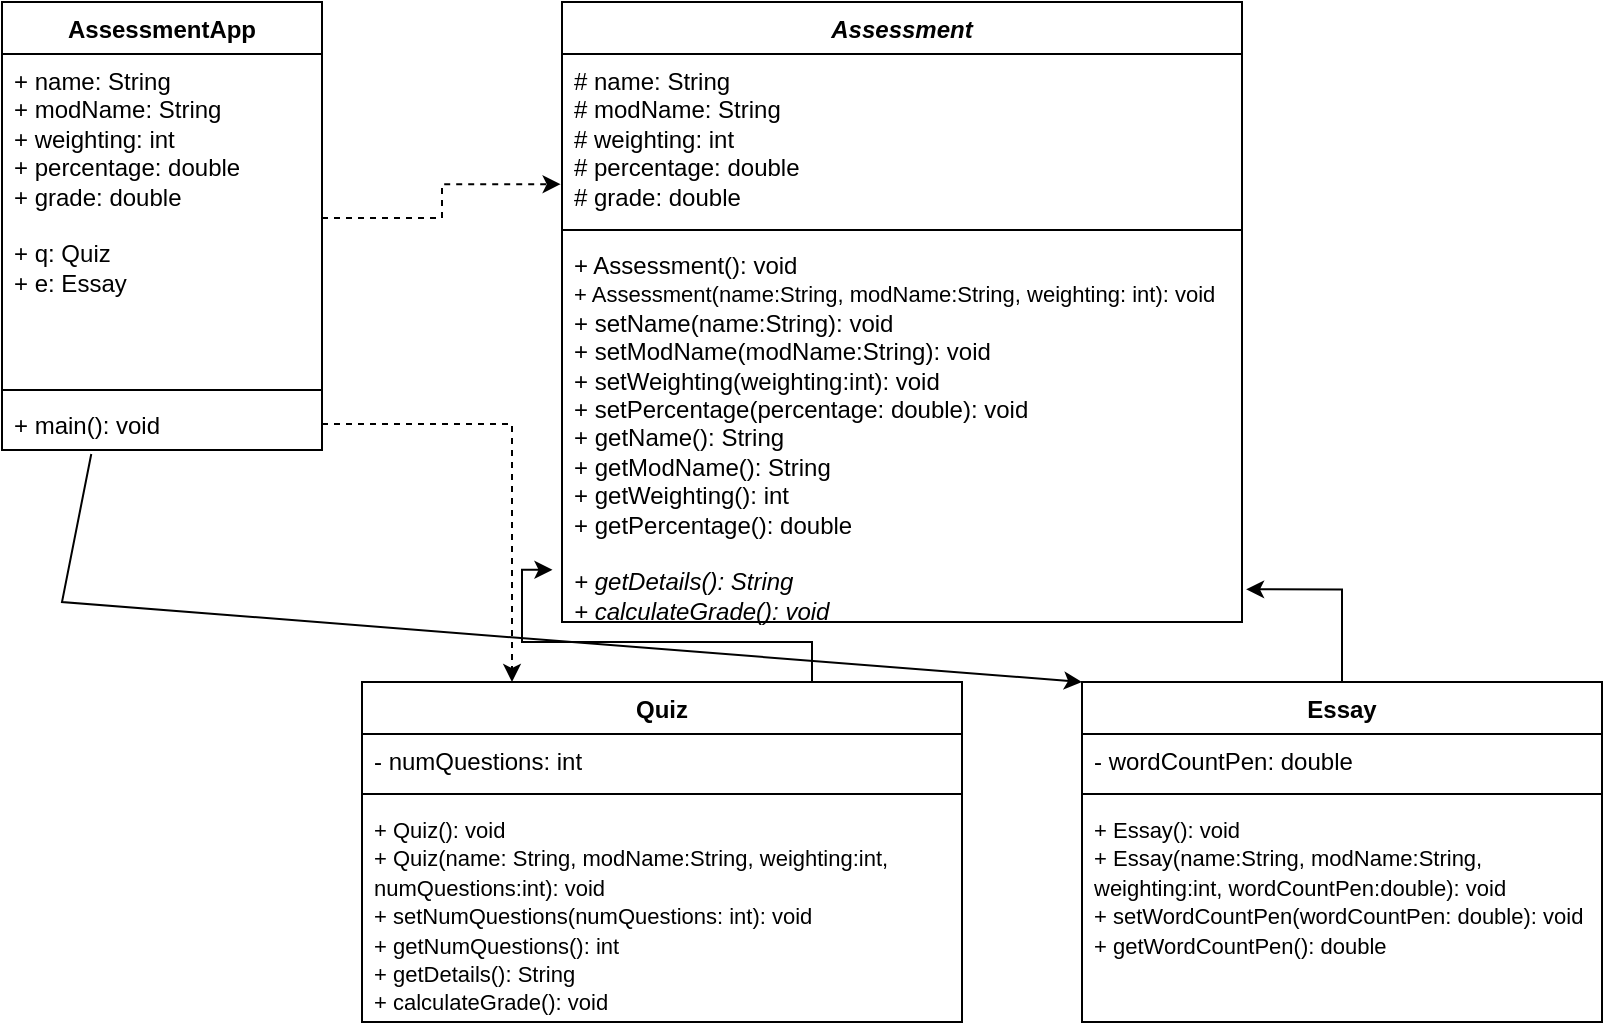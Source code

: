 <mxfile version="21.5.0" type="onedrive">
  <diagram name="Page-1" id="8rugiLjfDRnu3jPydyFZ">
    <mxGraphModel grid="1" page="1" gridSize="10" guides="1" tooltips="1" connect="1" arrows="1" fold="1" pageScale="1" pageWidth="850" pageHeight="1100" math="0" shadow="0">
      <root>
        <mxCell id="0" />
        <mxCell id="1" parent="0" />
        <mxCell id="1QmQiEbpM_gbv2eP7rU6-1" value="AssessmentApp" style="swimlane;fontStyle=1;align=center;verticalAlign=top;childLayout=stackLayout;horizontal=1;startSize=26;horizontalStack=0;resizeParent=1;resizeParentMax=0;resizeLast=0;collapsible=1;marginBottom=0;whiteSpace=wrap;html=1;" vertex="1" parent="1">
          <mxGeometry x="20" y="20" width="160" height="224" as="geometry" />
        </mxCell>
        <mxCell id="1QmQiEbpM_gbv2eP7rU6-2" value="+ name: String&lt;br&gt;+ modName: String&lt;br&gt;+ weighting: int&lt;br&gt;+ percentage: double&lt;br&gt;+ grade: double&lt;br&gt;&lt;br&gt;+ q: Quiz&lt;br&gt;+ e: Essay" style="text;strokeColor=none;fillColor=none;align=left;verticalAlign=top;spacingLeft=4;spacingRight=4;overflow=hidden;rotatable=0;points=[[0,0.5],[1,0.5]];portConstraint=eastwest;whiteSpace=wrap;html=1;" vertex="1" parent="1QmQiEbpM_gbv2eP7rU6-1">
          <mxGeometry y="26" width="160" height="164" as="geometry" />
        </mxCell>
        <mxCell id="1QmQiEbpM_gbv2eP7rU6-3" value="" style="line;strokeWidth=1;fillColor=none;align=left;verticalAlign=middle;spacingTop=-1;spacingLeft=3;spacingRight=3;rotatable=0;labelPosition=right;points=[];portConstraint=eastwest;strokeColor=inherit;" vertex="1" parent="1QmQiEbpM_gbv2eP7rU6-1">
          <mxGeometry y="190" width="160" height="8" as="geometry" />
        </mxCell>
        <mxCell id="1QmQiEbpM_gbv2eP7rU6-4" value="+ main(): void" style="text;strokeColor=none;fillColor=none;align=left;verticalAlign=top;spacingLeft=4;spacingRight=4;overflow=hidden;rotatable=0;points=[[0,0.5],[1,0.5]];portConstraint=eastwest;whiteSpace=wrap;html=1;" vertex="1" parent="1QmQiEbpM_gbv2eP7rU6-1">
          <mxGeometry y="198" width="160" height="26" as="geometry" />
        </mxCell>
        <mxCell id="1QmQiEbpM_gbv2eP7rU6-5" value="&lt;i&gt;Assessment&lt;/i&gt;" style="swimlane;fontStyle=1;align=center;verticalAlign=top;childLayout=stackLayout;horizontal=1;startSize=26;horizontalStack=0;resizeParent=1;resizeParentMax=0;resizeLast=0;collapsible=1;marginBottom=0;whiteSpace=wrap;html=1;" vertex="1" parent="1">
          <mxGeometry x="300" y="20" width="340" height="310" as="geometry" />
        </mxCell>
        <mxCell id="1QmQiEbpM_gbv2eP7rU6-6" value="# name: String&lt;br&gt;# modName: String&lt;br&gt;# weighting: int&lt;br&gt;# percentage: double&lt;br&gt;# grade: double" style="text;strokeColor=none;fillColor=none;align=left;verticalAlign=top;spacingLeft=4;spacingRight=4;overflow=hidden;rotatable=0;points=[[0,0.5],[1,0.5]];portConstraint=eastwest;whiteSpace=wrap;html=1;" vertex="1" parent="1QmQiEbpM_gbv2eP7rU6-5">
          <mxGeometry y="26" width="340" height="84" as="geometry" />
        </mxCell>
        <mxCell id="1QmQiEbpM_gbv2eP7rU6-7" value="" style="line;strokeWidth=1;fillColor=none;align=left;verticalAlign=middle;spacingTop=-1;spacingLeft=3;spacingRight=3;rotatable=0;labelPosition=right;points=[];portConstraint=eastwest;strokeColor=inherit;" vertex="1" parent="1QmQiEbpM_gbv2eP7rU6-5">
          <mxGeometry y="110" width="340" height="8" as="geometry" />
        </mxCell>
        <mxCell id="1QmQiEbpM_gbv2eP7rU6-8" value="+ Assessment(): void&lt;br&gt;&lt;font style=&quot;&quot;&gt;&lt;font style=&quot;font-size: 11px;&quot;&gt;+ Assessment(name:String, modName:String, weighting: int): void&lt;/font&gt;&lt;br&gt;+ setName(name:String): void&lt;br&gt;+ setModName(modName:String): void&lt;br&gt;+ setWeighting(weighting:int): void&lt;br&gt;+ setPercentage(percentage: double): void&lt;br&gt;+ getName(): String&lt;br&gt;+ getModName(): String&lt;br&gt;+ getWeighting(): int&lt;br&gt;+ getPercentage(): double&lt;br&gt;&lt;br&gt;&lt;i&gt;+ getDetails(): String&lt;br&gt;+ calculateGrade(): void&lt;/i&gt;&lt;br&gt;&lt;/font&gt;" style="text;strokeColor=none;fillColor=none;align=left;verticalAlign=top;spacingLeft=4;spacingRight=4;overflow=hidden;rotatable=0;points=[[0,0.5],[1,0.5]];portConstraint=eastwest;whiteSpace=wrap;html=1;" vertex="1" parent="1QmQiEbpM_gbv2eP7rU6-5">
          <mxGeometry y="118" width="340" height="192" as="geometry" />
        </mxCell>
        <mxCell id="1QmQiEbpM_gbv2eP7rU6-17" style="edgeStyle=orthogonalEdgeStyle;rounded=0;orthogonalLoop=1;jettySize=auto;html=1;exitX=0.75;exitY=0;exitDx=0;exitDy=0;entryX=-0.014;entryY=0.864;entryDx=0;entryDy=0;entryPerimeter=0;" edge="1" parent="1" source="1QmQiEbpM_gbv2eP7rU6-9" target="1QmQiEbpM_gbv2eP7rU6-8">
          <mxGeometry relative="1" as="geometry" />
        </mxCell>
        <mxCell id="1QmQiEbpM_gbv2eP7rU6-9" value="Quiz" style="swimlane;fontStyle=1;align=center;verticalAlign=top;childLayout=stackLayout;horizontal=1;startSize=26;horizontalStack=0;resizeParent=1;resizeParentMax=0;resizeLast=0;collapsible=1;marginBottom=0;whiteSpace=wrap;html=1;" vertex="1" parent="1">
          <mxGeometry x="200" y="360" width="300" height="170" as="geometry" />
        </mxCell>
        <mxCell id="1QmQiEbpM_gbv2eP7rU6-10" value="- numQuestions: int" style="text;strokeColor=none;fillColor=none;align=left;verticalAlign=top;spacingLeft=4;spacingRight=4;overflow=hidden;rotatable=0;points=[[0,0.5],[1,0.5]];portConstraint=eastwest;whiteSpace=wrap;html=1;" vertex="1" parent="1QmQiEbpM_gbv2eP7rU6-9">
          <mxGeometry y="26" width="300" height="26" as="geometry" />
        </mxCell>
        <mxCell id="1QmQiEbpM_gbv2eP7rU6-11" value="" style="line;strokeWidth=1;fillColor=none;align=left;verticalAlign=middle;spacingTop=-1;spacingLeft=3;spacingRight=3;rotatable=0;labelPosition=right;points=[];portConstraint=eastwest;strokeColor=inherit;" vertex="1" parent="1QmQiEbpM_gbv2eP7rU6-9">
          <mxGeometry y="52" width="300" height="8" as="geometry" />
        </mxCell>
        <mxCell id="1QmQiEbpM_gbv2eP7rU6-12" value="&lt;font style=&quot;font-size: 11px;&quot;&gt;+ Quiz(): void&lt;br&gt;+ Quiz(name: String, modName:String, weighting:int, numQuestions:int): void&lt;br&gt;+ setNumQuestions(numQuestions: int): void&lt;br&gt;+ getNumQuestions(): int&lt;br&gt;+ getDetails(): String&lt;br&gt;+ calculateGrade(): void&lt;br&gt;&lt;/font&gt;" style="text;strokeColor=none;fillColor=none;align=left;verticalAlign=top;spacingLeft=4;spacingRight=4;overflow=hidden;rotatable=0;points=[[0,0.5],[1,0.5]];portConstraint=eastwest;whiteSpace=wrap;html=1;" vertex="1" parent="1QmQiEbpM_gbv2eP7rU6-9">
          <mxGeometry y="60" width="300" height="110" as="geometry" />
        </mxCell>
        <mxCell id="1QmQiEbpM_gbv2eP7rU6-18" style="edgeStyle=orthogonalEdgeStyle;rounded=0;orthogonalLoop=1;jettySize=auto;html=1;exitX=0.5;exitY=0;exitDx=0;exitDy=0;entryX=1.006;entryY=0.915;entryDx=0;entryDy=0;entryPerimeter=0;" edge="1" parent="1" source="1QmQiEbpM_gbv2eP7rU6-13" target="1QmQiEbpM_gbv2eP7rU6-8">
          <mxGeometry relative="1" as="geometry" />
        </mxCell>
        <mxCell id="1QmQiEbpM_gbv2eP7rU6-13" value="Essay" style="swimlane;fontStyle=1;align=center;verticalAlign=top;childLayout=stackLayout;horizontal=1;startSize=26;horizontalStack=0;resizeParent=1;resizeParentMax=0;resizeLast=0;collapsible=1;marginBottom=0;whiteSpace=wrap;html=1;" vertex="1" parent="1">
          <mxGeometry x="560" y="360" width="260" height="170" as="geometry" />
        </mxCell>
        <mxCell id="1QmQiEbpM_gbv2eP7rU6-14" value="- wordCountPen: double" style="text;strokeColor=none;fillColor=none;align=left;verticalAlign=top;spacingLeft=4;spacingRight=4;overflow=hidden;rotatable=0;points=[[0,0.5],[1,0.5]];portConstraint=eastwest;whiteSpace=wrap;html=1;" vertex="1" parent="1QmQiEbpM_gbv2eP7rU6-13">
          <mxGeometry y="26" width="260" height="26" as="geometry" />
        </mxCell>
        <mxCell id="1QmQiEbpM_gbv2eP7rU6-15" value="" style="line;strokeWidth=1;fillColor=none;align=left;verticalAlign=middle;spacingTop=-1;spacingLeft=3;spacingRight=3;rotatable=0;labelPosition=right;points=[];portConstraint=eastwest;strokeColor=inherit;" vertex="1" parent="1QmQiEbpM_gbv2eP7rU6-13">
          <mxGeometry y="52" width="260" height="8" as="geometry" />
        </mxCell>
        <mxCell id="1QmQiEbpM_gbv2eP7rU6-16" value="&lt;font style=&quot;font-size: 11px;&quot;&gt;+ Essay(): void&lt;br&gt;+ Essay(name:String, modName:String, weighting:int, wordCountPen:double): void&lt;br&gt;+ setWordCountPen(wordCountPen: double): void&lt;br&gt;+ getWordCountPen(): double&lt;br&gt;&lt;/font&gt;" style="text;strokeColor=none;fillColor=none;align=left;verticalAlign=top;spacingLeft=4;spacingRight=4;overflow=hidden;rotatable=0;points=[[0,0.5],[1,0.5]];portConstraint=eastwest;whiteSpace=wrap;html=1;" vertex="1" parent="1QmQiEbpM_gbv2eP7rU6-13">
          <mxGeometry y="60" width="260" height="110" as="geometry" />
        </mxCell>
        <mxCell id="1QmQiEbpM_gbv2eP7rU6-19" style="edgeStyle=orthogonalEdgeStyle;rounded=0;orthogonalLoop=1;jettySize=auto;html=1;exitX=1;exitY=0.5;exitDx=0;exitDy=0;entryX=-0.002;entryY=0.775;entryDx=0;entryDy=0;entryPerimeter=0;dashed=1;" edge="1" parent="1" source="1QmQiEbpM_gbv2eP7rU6-2" target="1QmQiEbpM_gbv2eP7rU6-6">
          <mxGeometry relative="1" as="geometry" />
        </mxCell>
        <mxCell id="1QmQiEbpM_gbv2eP7rU6-20" style="edgeStyle=orthogonalEdgeStyle;rounded=0;orthogonalLoop=1;jettySize=auto;html=1;exitX=1;exitY=0.5;exitDx=0;exitDy=0;entryX=0.25;entryY=0;entryDx=0;entryDy=0;dashed=1;" edge="1" parent="1" source="1QmQiEbpM_gbv2eP7rU6-4" target="1QmQiEbpM_gbv2eP7rU6-9">
          <mxGeometry relative="1" as="geometry" />
        </mxCell>
        <mxCell id="1QmQiEbpM_gbv2eP7rU6-22" value="" style="endArrow=classic;html=1;rounded=0;exitX=0.279;exitY=1.077;exitDx=0;exitDy=0;exitPerimeter=0;entryX=0;entryY=0;entryDx=0;entryDy=0;" edge="1" parent="1" source="1QmQiEbpM_gbv2eP7rU6-4" target="1QmQiEbpM_gbv2eP7rU6-13">
          <mxGeometry width="50" height="50" relative="1" as="geometry">
            <mxPoint x="60" y="290" as="sourcePoint" />
            <mxPoint x="60" y="420" as="targetPoint" />
            <Array as="points">
              <mxPoint x="50" y="320" />
            </Array>
          </mxGeometry>
        </mxCell>
      </root>
    </mxGraphModel>
  </diagram>
</mxfile>
